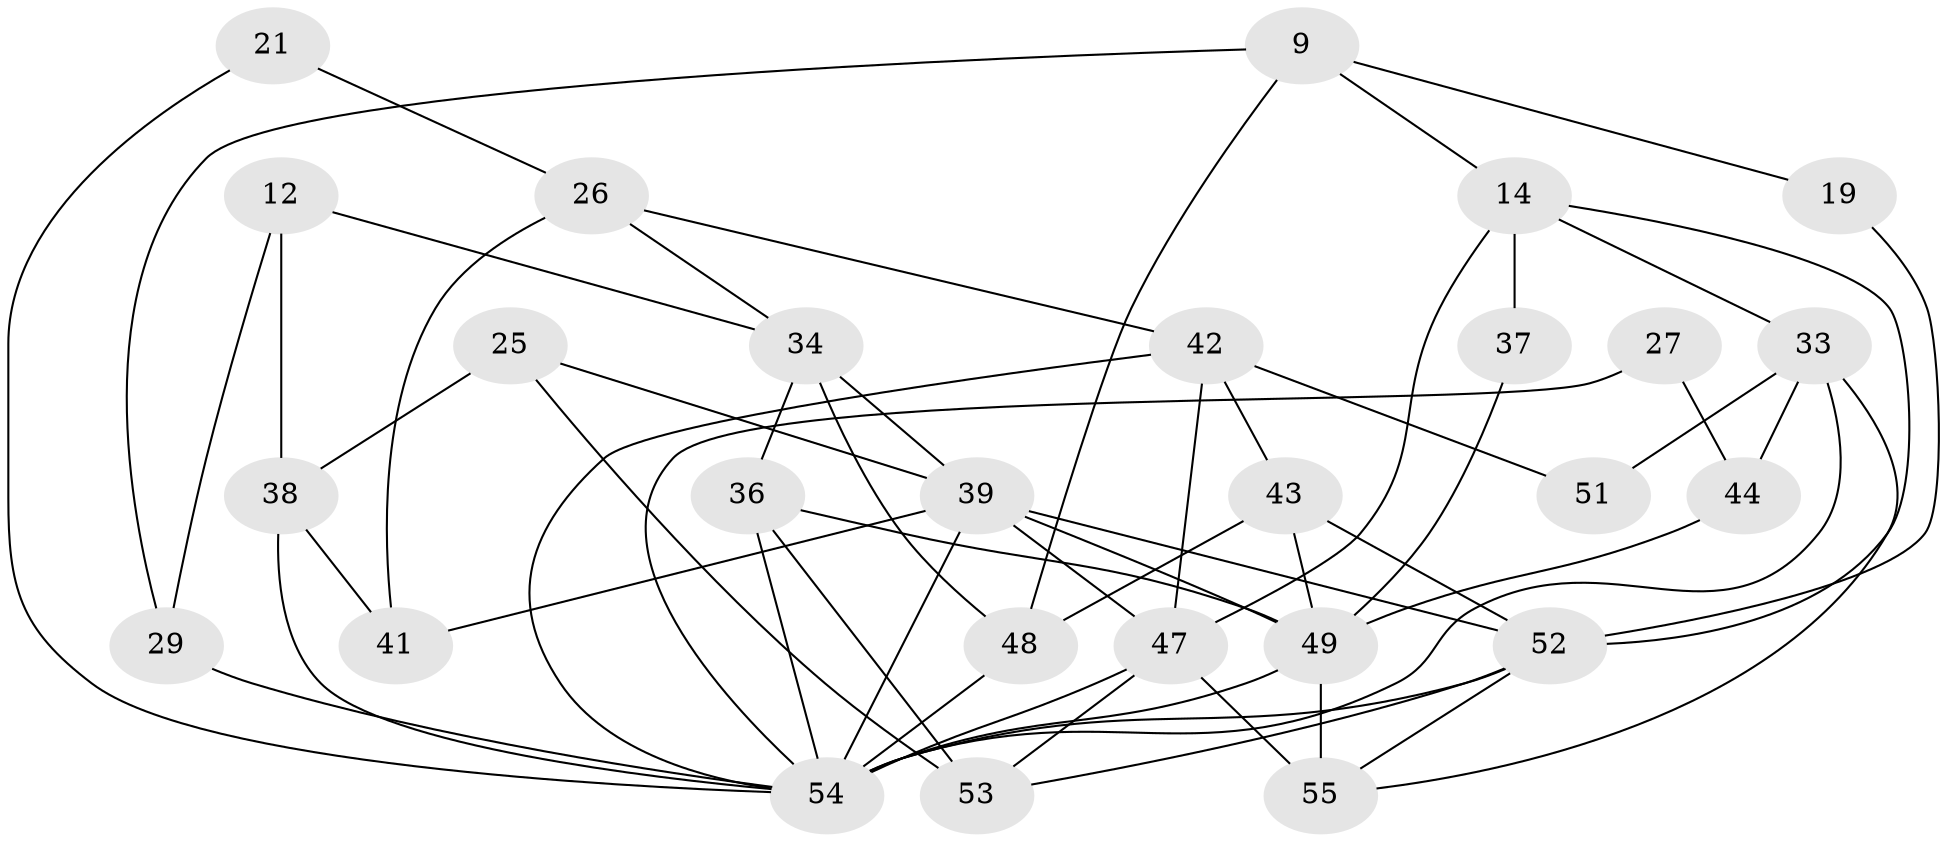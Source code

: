 // original degree distribution, {3: 0.23636363636363636, 2: 0.18181818181818182, 6: 0.2, 4: 0.2545454545454545, 5: 0.09090909090909091, 7: 0.03636363636363636}
// Generated by graph-tools (version 1.1) at 2025/52/03/09/25 04:52:19]
// undirected, 27 vertices, 58 edges
graph export_dot {
graph [start="1"]
  node [color=gray90,style=filled];
  9;
  12;
  14;
  19;
  21;
  25;
  26;
  27;
  29 [super="+8"];
  33;
  34;
  36;
  37;
  38;
  39 [super="+22"];
  41;
  42;
  43 [super="+31"];
  44;
  47 [super="+23+30"];
  48 [super="+24"];
  49 [super="+40+18"];
  51;
  52 [super="+46+32+11"];
  53 [super="+7+45"];
  54 [super="+6+35+50"];
  55 [super="+13"];
  9 -- 48;
  9 -- 29;
  9 -- 14;
  9 -- 19;
  12 -- 29;
  12 -- 34;
  12 -- 38;
  14 -- 33;
  14 -- 37;
  14 -- 47;
  14 -- 52;
  19 -- 52;
  21 -- 26;
  21 -- 54;
  25 -- 53;
  25 -- 38;
  25 -- 39;
  26 -- 42;
  26 -- 34;
  26 -- 41;
  27 -- 44;
  27 -- 54;
  29 -- 54 [weight=4];
  33 -- 44;
  33 -- 51;
  33 -- 55;
  33 -- 54;
  34 -- 36;
  34 -- 48 [weight=2];
  34 -- 39;
  36 -- 49 [weight=2];
  36 -- 54;
  36 -- 53 [weight=2];
  37 -- 49;
  38 -- 41;
  38 -- 54 [weight=2];
  39 -- 41;
  39 -- 54 [weight=3];
  39 -- 52 [weight=2];
  39 -- 47;
  39 -- 49;
  42 -- 43 [weight=2];
  42 -- 47 [weight=2];
  42 -- 51;
  42 -- 54;
  43 -- 49;
  43 -- 48 [weight=2];
  43 -- 52 [weight=2];
  44 -- 49;
  47 -- 55;
  47 -- 54 [weight=2];
  47 -- 53;
  48 -- 54 [weight=3];
  49 -- 54 [weight=3];
  49 -- 55 [weight=2];
  52 -- 53;
  52 -- 54 [weight=3];
  52 -- 55;
}
